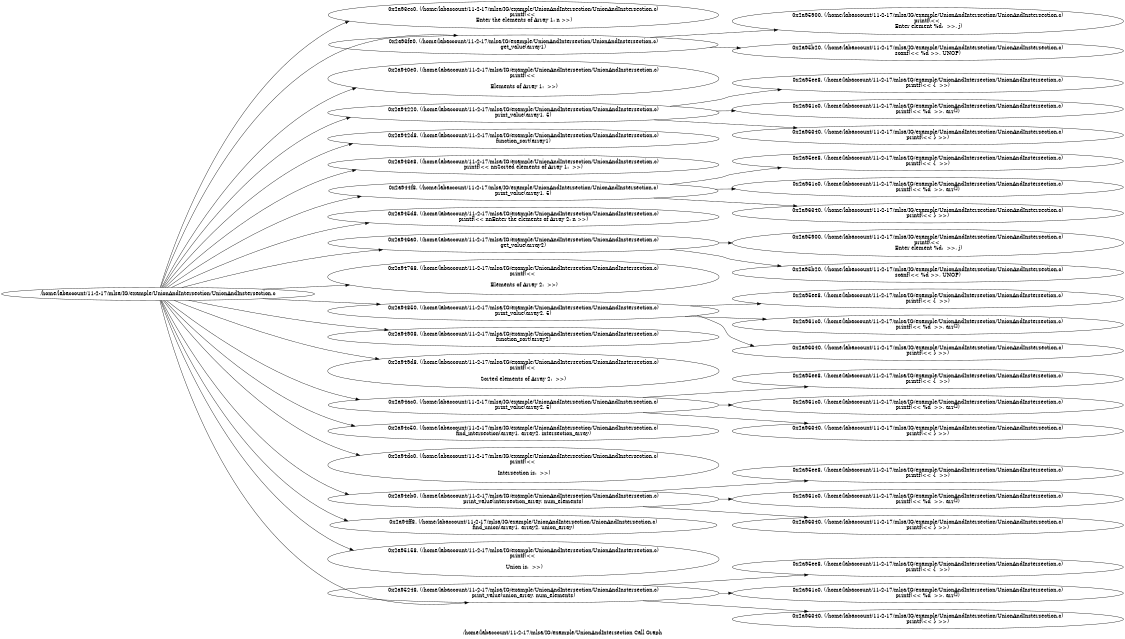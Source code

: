 digraph "/home/labaccount/11-2-17/mlsa/IG/example/UnionAndIntersection Call Graph" {
	graph [dpi=300
		rankdir=LR
		size="7.5, 10"
		label="/home/labaccount/11-2-17/mlsa/IG/example/UnionAndIntersection Call Graph"
	];

	Node0x895504853 [shape=oval, label="/home/labaccount/11-2-17/mlsa/IG/example/UnionAndIntersection/UnionAndInstersection.c"];
	Node0x692989434 [shape=oval, label="0x2a93ec0. (/home/labaccount/11-2-17/mlsa/IG/example/UnionAndIntersection/UnionAndInstersection.c)\nprintf(<< \n Enter the elements of Array 1: n >>)"];
	Node0x895504853 -> Node0x692989434;
	Node0x656930220 [shape=oval, label="0x2a93fe0. (/home/labaccount/11-2-17/mlsa/IG/example/UnionAndIntersection/UnionAndInstersection.c)\nget_value(array1)"];
	Node0x895504853 -> Node0x656930220;
	Node0x976940589 [shape=oval, label="0x2a940e0. (/home/labaccount/11-2-17/mlsa/IG/example/UnionAndIntersection/UnionAndInstersection.c)\nprintf(<< \n\n Elements of Array 1:  >>)"];
	Node0x895504853 -> Node0x976940589;
	Node0x757845253 [shape=oval, label="0x2a94220. (/home/labaccount/11-2-17/mlsa/IG/example/UnionAndIntersection/UnionAndInstersection.c)\nprint_value(array1, 5)"];
	Node0x895504853 -> Node0x757845253;
	Node0x257404303 [shape=oval, label="0x2a942d8. (/home/labaccount/11-2-17/mlsa/IG/example/UnionAndIntersection/UnionAndInstersection.c)\nfunction_sort(array1)"];
	Node0x895504853 -> Node0x257404303;
	Node0x362308745 [shape=oval, label="0x2a943e8. (/home/labaccount/11-2-17/mlsa/IG/example/UnionAndIntersection/UnionAndInstersection.c)\nprintf(<< nnSorted elements of Array 1:  >>)"];
	Node0x895504853 -> Node0x362308745;
	Node0x936635483 [shape=oval, label="0x2a944f8. (/home/labaccount/11-2-17/mlsa/IG/example/UnionAndIntersection/UnionAndInstersection.c)\nprint_value(array1, 5)"];
	Node0x895504853 -> Node0x936635483;
	Node0x702541237 [shape=oval, label="0x2a945d8. (/home/labaccount/11-2-17/mlsa/IG/example/UnionAndIntersection/UnionAndInstersection.c)\nprintf(<< nnEnter the elements of Array 2: n >>)"];
	Node0x895504853 -> Node0x702541237;
	Node0x154772367 [shape=oval, label="0x2a946a0. (/home/labaccount/11-2-17/mlsa/IG/example/UnionAndIntersection/UnionAndInstersection.c)\nget_value(array2)"];
	Node0x895504853 -> Node0x154772367;
	Node0x791401128 [shape=oval, label="0x2a94768. (/home/labaccount/11-2-17/mlsa/IG/example/UnionAndIntersection/UnionAndInstersection.c)\nprintf(<< \n\n Elements of Array 2:  >>)"];
	Node0x895504853 -> Node0x791401128;
	Node0x457367286 [shape=oval, label="0x2a94850. (/home/labaccount/11-2-17/mlsa/IG/example/UnionAndIntersection/UnionAndInstersection.c)\nprint_value(array2, 5)"];
	Node0x895504853 -> Node0x457367286;
	Node0x760695404 [shape=oval, label="0x2a94908. (/home/labaccount/11-2-17/mlsa/IG/example/UnionAndIntersection/UnionAndInstersection.c)\nfunction_sort(array2)"];
	Node0x895504853 -> Node0x760695404;
	Node0x971012511 [shape=oval, label="0x2a949d8. (/home/labaccount/11-2-17/mlsa/IG/example/UnionAndIntersection/UnionAndInstersection.c)\nprintf(<< \n\nSorted elements of Array 2:  >>)"];
	Node0x895504853 -> Node0x971012511;
	Node0x251705382 [shape=oval, label="0x2a94ac0. (/home/labaccount/11-2-17/mlsa/IG/example/UnionAndIntersection/UnionAndInstersection.c)\nprint_value(array2, 5)"];
	Node0x895504853 -> Node0x251705382;
	Node0x423367321 [shape=oval, label="0x2a94c50. (/home/labaccount/11-2-17/mlsa/IG/example/UnionAndIntersection/UnionAndInstersection.c)\nfind_intersection(array1, array2, intersection_array)"];
	Node0x895504853 -> Node0x423367321;
	Node0x122321020 [shape=oval, label="0x2a94dc0. (/home/labaccount/11-2-17/mlsa/IG/example/UnionAndIntersection/UnionAndInstersection.c)\nprintf(<< \n\n Intersection is:  >>)"];
	Node0x895504853 -> Node0x122321020;
	Node0x962708963 [shape=oval, label="0x2a94eb0. (/home/labaccount/11-2-17/mlsa/IG/example/UnionAndIntersection/UnionAndInstersection.c)\nprint_value(intersection_array, num_elements)"];
	Node0x895504853 -> Node0x962708963;
	Node0x881579659 [shape=oval, label="0x2a94ff8. (/home/labaccount/11-2-17/mlsa/IG/example/UnionAndIntersection/UnionAndInstersection.c)\nfind_union(array1, array2, union_array)"];
	Node0x895504853 -> Node0x881579659;
	Node0x905710664 [shape=oval, label="0x2a95158. (/home/labaccount/11-2-17/mlsa/IG/example/UnionAndIntersection/UnionAndInstersection.c)\nprintf(<< \n\n Union is:  >>)"];
	Node0x895504853 -> Node0x905710664;
	Node0x422619604 [shape=oval, label="0x2a95248. (/home/labaccount/11-2-17/mlsa/IG/example/UnionAndIntersection/UnionAndInstersection.c)\nprint_value(union_array, num_elements)"];
	Node0x895504853 -> Node0x422619604;
	Node0x879129591 [shape=oval, label="0x2a95900. (/home/labaccount/11-2-17/mlsa/IG/example/UnionAndIntersection/UnionAndInstersection.c)\nprintf(<< \n Enter element %d:  >>, j)"];
	Node0x656930220 -> Node0x879129591;
	Node0x466278339 [shape=oval, label="0x2a95b20. (/home/labaccount/11-2-17/mlsa/IG/example/UnionAndIntersection/UnionAndInstersection.c)\nscanf(<< %d >>, UNOP)"];
	Node0x656930220 -> Node0x466278339;
	Node0x361924454 [shape=oval, label="0x2a95ee8. (/home/labaccount/11-2-17/mlsa/IG/example/UnionAndIntersection/UnionAndInstersection.c)\nprintf(<< {  >>)"];
	Node0x757845253 -> Node0x361924454;
	Node0x169546780 [shape=oval, label="0x2a961c0. (/home/labaccount/11-2-17/mlsa/IG/example/UnionAndIntersection/UnionAndInstersection.c)\nprintf(<< %d  >>, arr[])"];
	Node0x757845253 -> Node0x169546780;
	Node0x792903998 [shape=oval, label="0x2a96340. (/home/labaccount/11-2-17/mlsa/IG/example/UnionAndIntersection/UnionAndInstersection.c)\nprintf(<< } >>)"];
	Node0x757845253 -> Node0x792903998;
	Node0x201838676 [shape=oval, label="0x2a95ee8. (/home/labaccount/11-2-17/mlsa/IG/example/UnionAndIntersection/UnionAndInstersection.c)\nprintf(<< {  >>)"];
	Node0x936635483 -> Node0x201838676;
	Node0x927678146 [shape=oval, label="0x2a961c0. (/home/labaccount/11-2-17/mlsa/IG/example/UnionAndIntersection/UnionAndInstersection.c)\nprintf(<< %d  >>, arr[])"];
	Node0x936635483 -> Node0x927678146;
	Node0x246002057 [shape=oval, label="0x2a96340. (/home/labaccount/11-2-17/mlsa/IG/example/UnionAndIntersection/UnionAndInstersection.c)\nprintf(<< } >>)"];
	Node0x936635483 -> Node0x246002057;
	Node0x487170007 [shape=oval, label="0x2a95900. (/home/labaccount/11-2-17/mlsa/IG/example/UnionAndIntersection/UnionAndInstersection.c)\nprintf(<< \n Enter element %d:  >>, j)"];
	Node0x154772367 -> Node0x487170007;
	Node0x581333450 [shape=oval, label="0x2a95b20. (/home/labaccount/11-2-17/mlsa/IG/example/UnionAndIntersection/UnionAndInstersection.c)\nscanf(<< %d >>, UNOP)"];
	Node0x154772367 -> Node0x581333450;
	Node0x303923041 [shape=oval, label="0x2a95ee8. (/home/labaccount/11-2-17/mlsa/IG/example/UnionAndIntersection/UnionAndInstersection.c)\nprintf(<< {  >>)"];
	Node0x457367286 -> Node0x303923041;
	Node0x949949546 [shape=oval, label="0x2a961c0. (/home/labaccount/11-2-17/mlsa/IG/example/UnionAndIntersection/UnionAndInstersection.c)\nprintf(<< %d  >>, arr[])"];
	Node0x457367286 -> Node0x949949546;
	Node0x466155810 [shape=oval, label="0x2a96340. (/home/labaccount/11-2-17/mlsa/IG/example/UnionAndIntersection/UnionAndInstersection.c)\nprintf(<< } >>)"];
	Node0x457367286 -> Node0x466155810;
	Node0x957885881 [shape=oval, label="0x2a95ee8. (/home/labaccount/11-2-17/mlsa/IG/example/UnionAndIntersection/UnionAndInstersection.c)\nprintf(<< {  >>)"];
	Node0x251705382 -> Node0x957885881;
	Node0x522659296 [shape=oval, label="0x2a961c0. (/home/labaccount/11-2-17/mlsa/IG/example/UnionAndIntersection/UnionAndInstersection.c)\nprintf(<< %d  >>, arr[])"];
	Node0x251705382 -> Node0x522659296;
	Node0x778408593 [shape=oval, label="0x2a96340. (/home/labaccount/11-2-17/mlsa/IG/example/UnionAndIntersection/UnionAndInstersection.c)\nprintf(<< } >>)"];
	Node0x251705382 -> Node0x778408593;
	Node0x230937245 [shape=oval, label="0x2a95ee8. (/home/labaccount/11-2-17/mlsa/IG/example/UnionAndIntersection/UnionAndInstersection.c)\nprintf(<< {  >>)"];
	Node0x962708963 -> Node0x230937245;
	Node0x705658692 [shape=oval, label="0x2a961c0. (/home/labaccount/11-2-17/mlsa/IG/example/UnionAndIntersection/UnionAndInstersection.c)\nprintf(<< %d  >>, arr[])"];
	Node0x962708963 -> Node0x705658692;
	Node0x716183422 [shape=oval, label="0x2a96340. (/home/labaccount/11-2-17/mlsa/IG/example/UnionAndIntersection/UnionAndInstersection.c)\nprintf(<< } >>)"];
	Node0x962708963 -> Node0x716183422;
	Node0x224819618 [shape=oval, label="0x2a95ee8. (/home/labaccount/11-2-17/mlsa/IG/example/UnionAndIntersection/UnionAndInstersection.c)\nprintf(<< {  >>)"];
	Node0x422619604 -> Node0x224819618;
	Node0x718473264 [shape=oval, label="0x2a961c0. (/home/labaccount/11-2-17/mlsa/IG/example/UnionAndIntersection/UnionAndInstersection.c)\nprintf(<< %d  >>, arr[])"];
	Node0x422619604 -> Node0x718473264;
	Node0x411170458 [shape=oval, label="0x2a96340. (/home/labaccount/11-2-17/mlsa/IG/example/UnionAndIntersection/UnionAndInstersection.c)\nprintf(<< } >>)"];
	Node0x422619604 -> Node0x411170458;
}